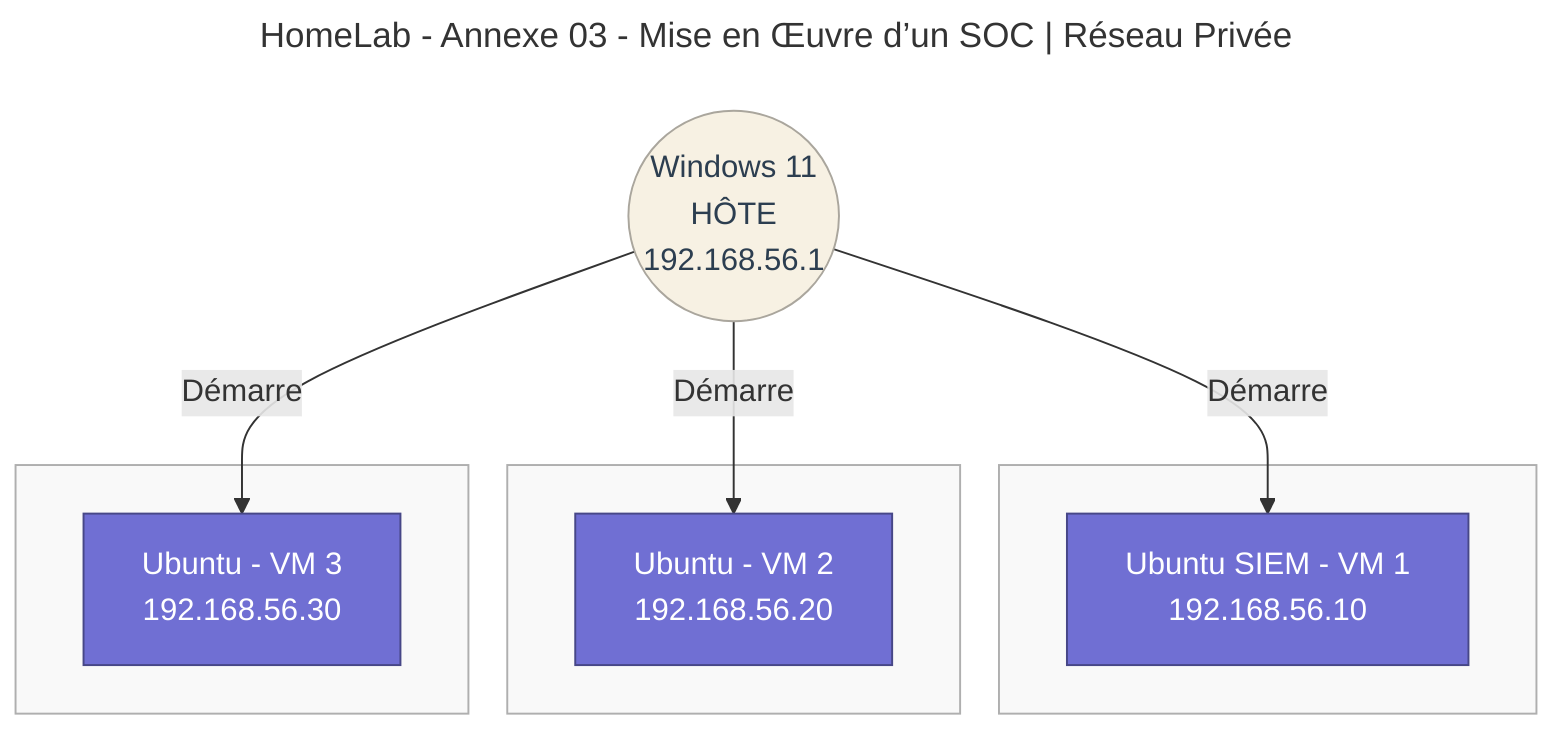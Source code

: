 ---
title: HomeLab - Annexe 03 - Mise en Œuvre d’un SOC | Réseau Privée
---

flowchart TB

  HOTE((Windows 11<br>HÔTE<br>192.168.56.1))

  subgraph VM_A [" "]
    SIEM[Ubuntu SIEM - VM 1<br>192.168.56.10]
  end
  
  subgraph VM_B [" "]
    VM2[Ubuntu - VM 2<br>192.168.56.20]
  end

  subgraph VM_C [" "]
    VM3[Ubuntu - VM 3<br>192.168.56.30]
  end

  HOTE -->|Démarre|SIEM & VM2 & VM3

  %% Palette de couleurs flat et classes (https://flatuicolors.com/palette/es)
  classDef hote fill:#f7f1e3,stroke:#aaa69d,stroke-width:1px,color:#2C3E50
  classDef vm fill:#706fd3,stroke:#474787,stroke-width:1px,color:#FFFFFF
  classDef ping fill:#ff5252,stroke:#b33939,stroke-width:1px,color:#2C3E50
  classDef wazuh_agent fill:#33d9b2,stroke:#218c74,stroke-width:1px,color:#2C3E50
  classDef wazuh_server fill:#34ace0,stroke:#227093,stroke-width:1px,color:#FFFFFF
  classDef wazuh_indexer fill:#34ace0,stroke:#227093,stroke-width:1px,color:#FFFFFF
  classDef wazuh_dashboard fill:#34ace0,stroke:#227093,stroke-width:1px,color:#FFFFFF
  classDef none fill:none,stroke:none,color:#FFFFFF
  classDef log fill:#ffda79,stroke:#ccae62,stroke-width:1px,color:#000000
  classDef bg fill:#f9f9f9,stroke:#afafaf,stroke-width:1px,color:#000000

  %% Affectation des classes
  class HOTE hote
  class SIEM,VM2,VM3 vm
  class PING ping
  class LOG_DISPONIBLE log
  class WAZUH_AGENT_VMB,WAZUH_AGENT_VMC wazuh_agent
  class WAZUH_SERVER wazuh_server
  class WAZUH_INDEXER wazuh_indexer
  class WAZUH_DASHBOARD wazuh_dashboard
  class TOP,VM_A,VM_B,VM_C bg